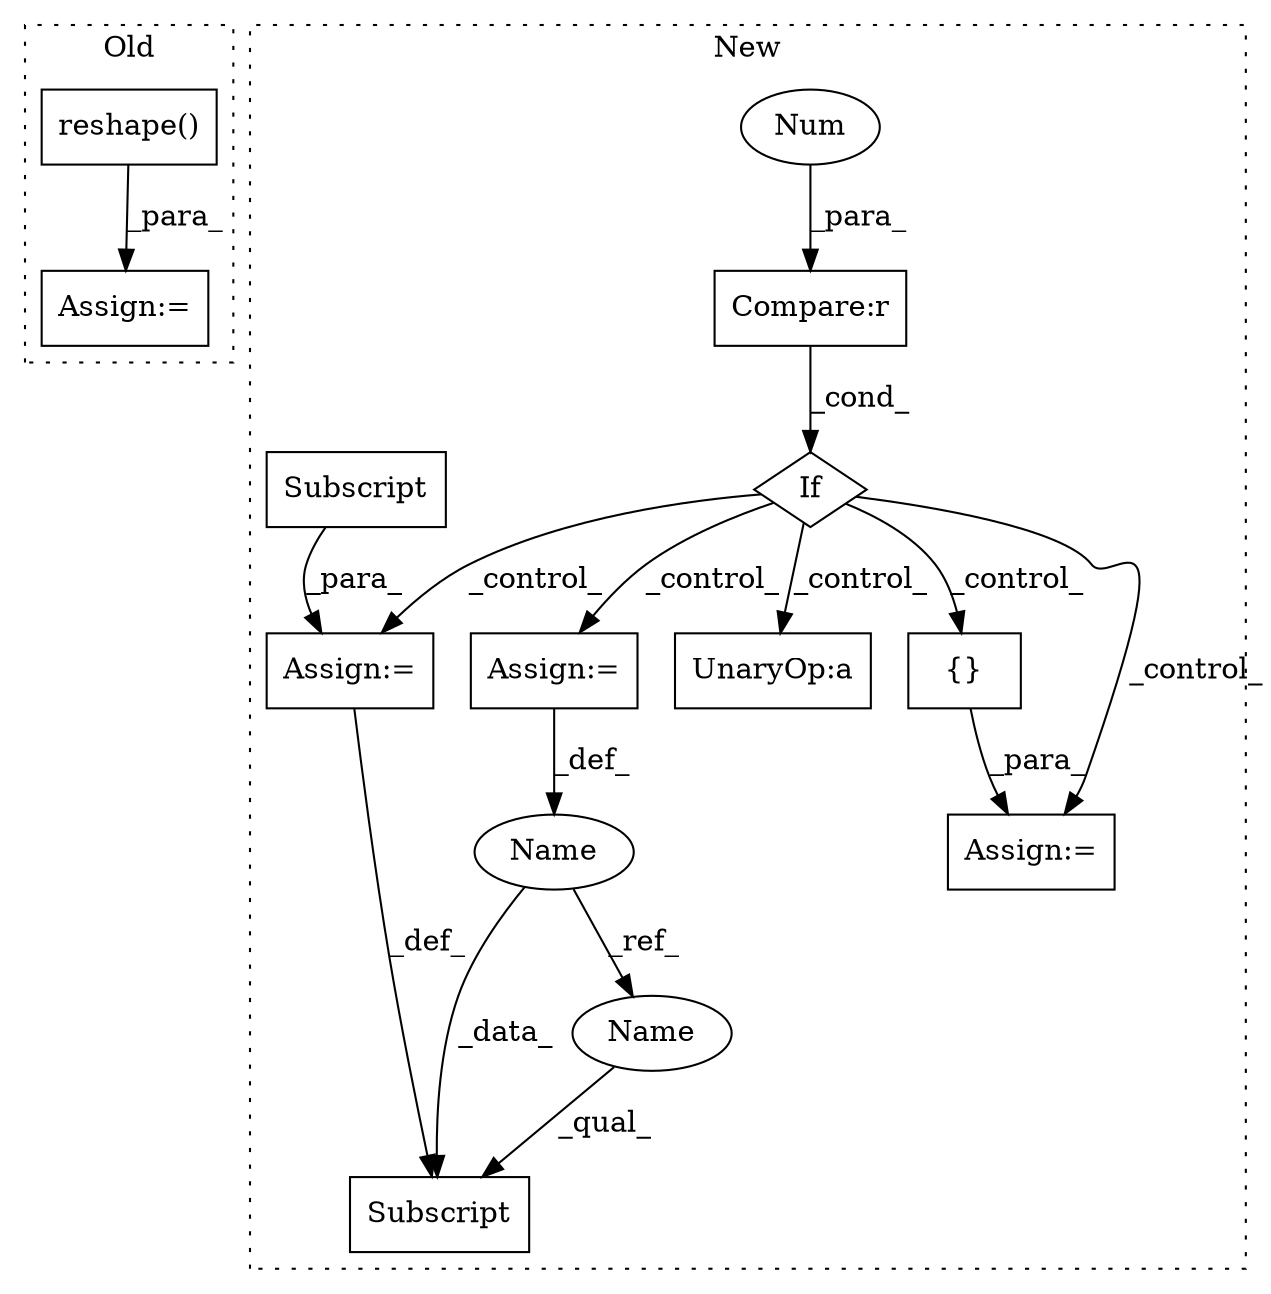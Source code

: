 digraph G {
subgraph cluster0 {
1 [label="reshape()" a="75" s="4547,4570" l="14,1" shape="box"];
5 [label="Assign:=" a="68" s="4544" l="3" shape="box"];
label = "Old";
style="dotted";
}
subgraph cluster1 {
2 [label="If" a="96" s="4301" l="3" shape="diamond"];
3 [label="Assign:=" a="68" s="4591" l="3" shape="box"];
4 [label="Compare:r" a="40" s="4304" l="16" shape="box"];
6 [label="Num" a="76" s="4319" l="1" shape="ellipse"];
7 [label="Assign:=" a="68" s="4538" l="3" shape="box"];
8 [label="Subscript" a="63" s="4594,0" l="11,0" shape="box"];
9 [label="UnaryOp:a" a="61" s="4476" l="2" shape="box"];
10 [label="Subscript" a="63" s="4577,0" l="14,0" shape="box"];
11 [label="Name" a="87" s="4535" l="3" shape="ellipse"];
12 [label="{}" a="59" s="4338,4340" l="1,0" shape="box"];
13 [label="Assign:=" a="68" s="4655" l="3" shape="box"];
14 [label="Name" a="87" s="4577" l="3" shape="ellipse"];
label = "New";
style="dotted";
}
1 -> 5 [label="_para_"];
2 -> 7 [label="_control_"];
2 -> 3 [label="_control_"];
2 -> 9 [label="_control_"];
2 -> 13 [label="_control_"];
2 -> 12 [label="_control_"];
3 -> 10 [label="_def_"];
4 -> 2 [label="_cond_"];
6 -> 4 [label="_para_"];
7 -> 11 [label="_def_"];
8 -> 3 [label="_para_"];
11 -> 10 [label="_data_"];
11 -> 14 [label="_ref_"];
12 -> 13 [label="_para_"];
14 -> 10 [label="_qual_"];
}